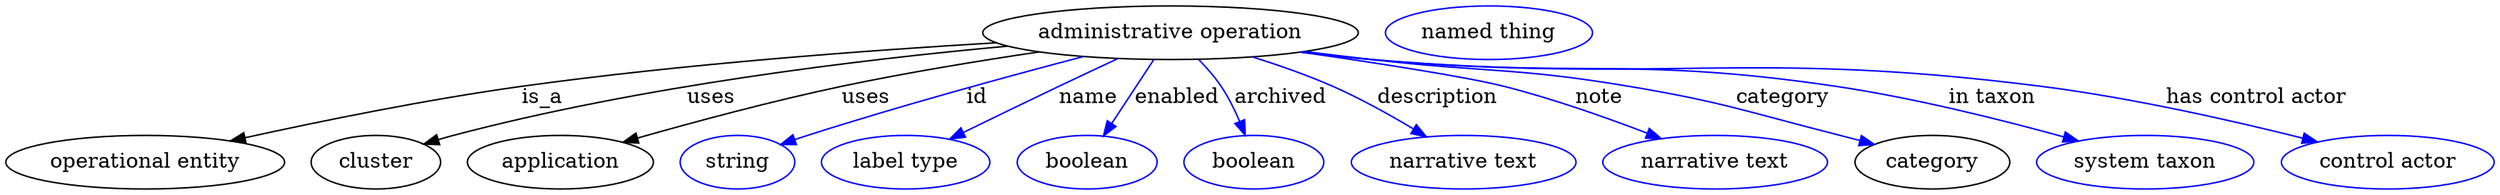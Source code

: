 digraph {
	graph [bb="0,0,1668.1,123"];
	node [label="\N"];
	"administrative operation"	 [height=0.5,
		label="administrative operation",
		pos="781.59,105",
		width=3.5025];
	"operational entity"	 [height=0.5,
		pos="93.592,18",
		width=2.5998];
	"administrative operation" -> "operational entity"	 [label=is_a,
		lp="361.59,61.5",
		pos="e,153.05,31.96 662.83,98.854 575.37,93.429 453.71,84.003 347.59,69 284.65,60.101 213.79,45.484 162.94,34.175"];
	cluster	 [height=0.5,
		pos="248.59,18",
		width=1.2096];
	"administrative operation" -> cluster	 [label=uses,
		lp="462.09,61.5",
		pos="e,281.47,29.91 669.99,96.535 571.72,87.297 425.4,69.178 301.59,36 298.2,35.092 294.72,34.082 291.23,33.018"];
	application	 [height=0.5,
		pos="372.59,18",
		width=1.7332];
	"administrative operation" -> application	 [label=uses,
		lp="578.09,61.5",
		pos="e,415.83,31.008 691.56,92.377 651.58,86.229 604.05,78.179 561.59,69 515.24,58.981 463.27,44.733 425.57,33.842"];
	id	 [color=blue,
		height=0.5,
		label=string,
		pos="491.59,18",
		width=1.0652];
	"administrative operation" -> id	 [color=blue,
		label=id,
		lp="652.59,61.5",
		pos="e,521.03,29.735 720.21,89.195 670.81,76.083 599.76,56.353 538.59,36 536,35.138 533.34,34.217 530.67,33.266",
		style=solid];
	name	 [color=blue,
		height=0.5,
		label="label type",
		pos="604.59,18",
		width=1.5707];
	"administrative operation" -> name	 [color=blue,
		label=name,
		lp="726.59,61.5",
		pos="e,634.88,33.303 745.29,87.722 732.99,81.826 719.17,75.164 706.59,69 685.81,58.819 662.75,47.304 643.81,37.795",
		style=solid];
	enabled	 [color=blue,
		height=0.5,
		label=boolean,
		pos="725.59,18",
		width=1.2999];
	"administrative operation" -> enabled	 [color=blue,
		label=enabled,
		lp="786.09,61.5",
		pos="e,736.99,35.706 769.99,86.974 762.05,74.644 751.4,58.098 742.52,44.302",
		style=solid];
	archived	 [color=blue,
		height=0.5,
		label=boolean,
		pos="837.59,18",
		width=1.2999];
	"administrative operation" -> archived	 [color=blue,
		label=archived,
		lp="856.09,61.5",
		pos="e,831.5,36.246 800.93,87.002 806.12,81.548 811.43,75.32 815.59,69 820.29,61.864 824.37,53.559 827.7,45.749",
		style=solid];
	description	 [color=blue,
		height=0.5,
		label="narrative text",
		pos="977.59,18",
		width=2.0943];
	"administrative operation" -> description	 [color=blue,
		label=description,
		lp="959.59,61.5",
		pos="e,952.05,35.163 838.74,88.916 856.02,83.358 874.85,76.594 891.59,69 909.3,60.969 927.98,50.202 943.38,40.63",
		style=solid];
	note	 [color=blue,
		height=0.5,
		label="narrative text",
		pos="1146.6,18",
		width=2.0943];
	"administrative operation" -> note	 [color=blue,
		label=note,
		lp="1068.6,61.5",
		pos="e,1108.9,33.688 871.09,92.265 921.69,84.727 979.67,75.428 1004.6,69 1036.9,60.66 1072.3,47.981 1099.6,37.352",
		style=solid];
	category	 [height=0.5,
		pos="1291.6,18",
		width=1.4443];
	"administrative operation" -> category	 [color=blue,
		label=category,
		lp="1194.6,61.5",
		pos="e,1252.3,29.959 872.68,92.497 887.36,90.586 902.39,88.69 916.59,87 992.92,77.92 1012.8,81.724 1088.6,69 1152.5,58.274 1167.9,52.509 \
1230.6,36 1234.4,34.985 1238.4,33.898 1242.4,32.78",
		style=solid];
	"in taxon"	 [color=blue,
		height=0.5,
		label="system taxon",
		pos="1434.6,18",
		width=2.022];
	"administrative operation" -> "in taxon"	 [color=blue,
		label="in taxon",
		lp="1333.6,61.5",
		pos="e,1388.9,32.041 870.44,92.187 885.81,90.247 901.64,88.423 916.59,87 1055.7,73.753 1092.4,90.044 1230.6,69 1281.6,61.232 1338.5,46.494 \
1379.2,34.852",
		style=solid];
	"has control actor"	 [color=blue,
		height=0.5,
		label="control actor",
		pos="1596.6,18",
		width=1.9859];
	"administrative operation" -> "has control actor"	 [color=blue,
		label="has control actor",
		lp="1511.1,61.5",
		pos="e,1548.1,31.414 869.69,92.058 885.29,90.109 901.4,88.314 916.59,87 1116,69.755 1168.1,94.603 1366.6,69 1425.7,61.372 1492.1,45.89 \
1538.3,33.974",
		style=solid];
	"named thing_category"	 [color=blue,
		height=0.5,
		label="named thing",
		pos="995.59,105",
		width=1.9318];
}
